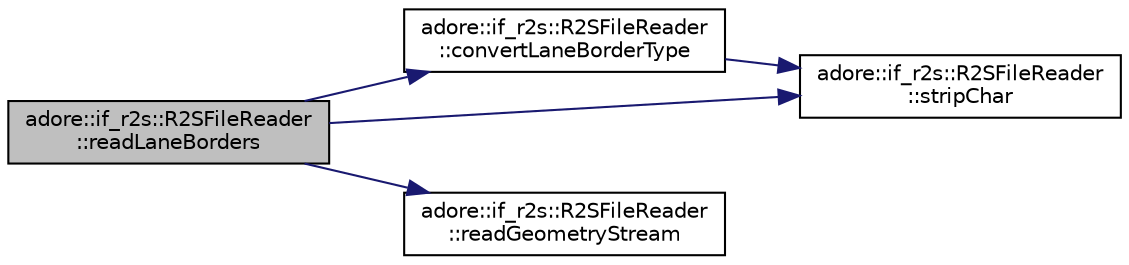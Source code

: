 digraph "adore::if_r2s::R2SFileReader::readLaneBorders"
{
 // LATEX_PDF_SIZE
  edge [fontname="Helvetica",fontsize="10",labelfontname="Helvetica",labelfontsize="10"];
  node [fontname="Helvetica",fontsize="10",shape=record];
  rankdir="LR";
  Node1 [label="adore::if_r2s::R2SFileReader\l::readLaneBorders",height=0.2,width=0.4,color="black", fillcolor="grey75", style="filled", fontcolor="black",tooltip=" "];
  Node1 -> Node2 [color="midnightblue",fontsize="10",style="solid",fontname="Helvetica"];
  Node2 [label="adore::if_r2s::R2SFileReader\l::convertLaneBorderType",height=0.2,width=0.4,color="black", fillcolor="white", style="filled",URL="$classadore_1_1if__r2s_1_1R2SFileReader.html#aa5d809304ee75ed1ec07a3b1a6ffd202",tooltip=" "];
  Node2 -> Node3 [color="midnightblue",fontsize="10",style="solid",fontname="Helvetica"];
  Node3 [label="adore::if_r2s::R2SFileReader\l::stripChar",height=0.2,width=0.4,color="black", fillcolor="white", style="filled",URL="$classadore_1_1if__r2s_1_1R2SFileReader.html#a037c9ec23dae42cddaed9d2dae337850",tooltip=" "];
  Node1 -> Node4 [color="midnightblue",fontsize="10",style="solid",fontname="Helvetica"];
  Node4 [label="adore::if_r2s::R2SFileReader\l::readGeometryStream",height=0.2,width=0.4,color="black", fillcolor="white", style="filled",URL="$classadore_1_1if__r2s_1_1R2SFileReader.html#ad54323e6705770532b596f124312e295",tooltip=" "];
  Node1 -> Node3 [color="midnightblue",fontsize="10",style="solid",fontname="Helvetica"];
}
